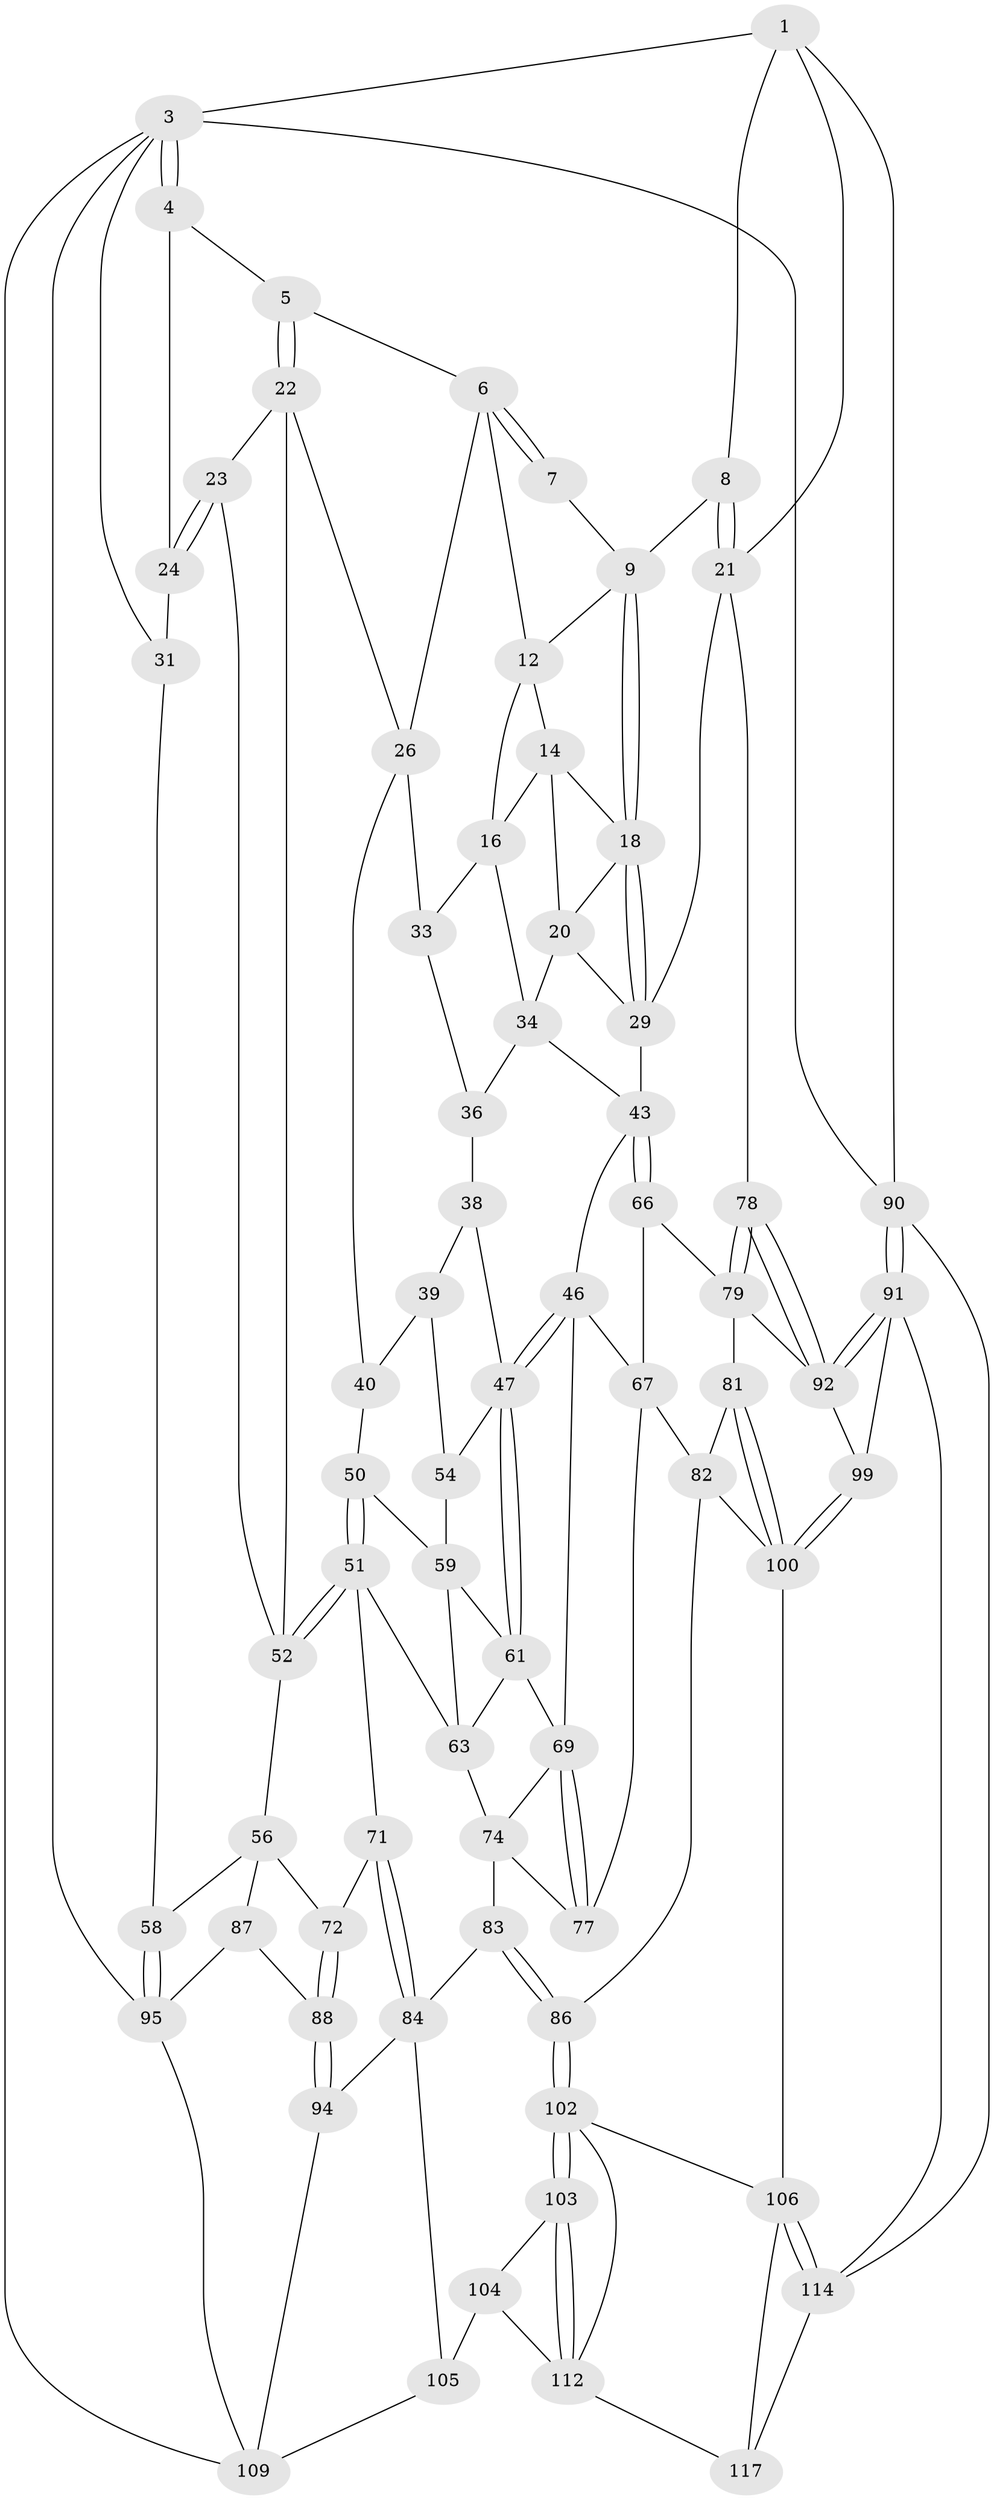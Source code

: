 // Generated by graph-tools (version 1.1) at 2025/52/02/27/25 19:52:43]
// undirected, 70 vertices, 153 edges
graph export_dot {
graph [start="1"]
  node [color=gray90,style=filled];
  1 [pos="+0.8373992050161065+0",super="+2"];
  3 [pos="+0+0",super="+97"];
  4 [pos="+0+0"];
  5 [pos="+0.23844221781525488+0"];
  6 [pos="+0.3920554871775995+0",super="+11"];
  7 [pos="+0.8184495380675315+0"];
  8 [pos="+0.9469561964842645+0.08822498106211547"];
  9 [pos="+0.9132545521751246+0.12796359107200608",super="+10"];
  12 [pos="+0.6554301953963292+0.05546096303822518",super="+13"];
  14 [pos="+0.7807002164455947+0.016014314649283247",super="+15"];
  16 [pos="+0.7027012123429475+0.1419209914136577",super="+17"];
  18 [pos="+0.9096495032764605+0.13293312408628352",super="+19"];
  20 [pos="+0.8003806087724024+0.14216490403717214",super="+30"];
  21 [pos="+1+0",super="+41"];
  22 [pos="+0.2065582296172178+0.08482860454155838",super="+28"];
  23 [pos="+0.1458685154125153+0.2295910955009961"];
  24 [pos="+0.13489861799149516+0.22490959675203342",super="+25"];
  26 [pos="+0.4383259167963604+0",super="+27"];
  29 [pos="+0.9078821417041192+0.1698654501846492",super="+42"];
  31 [pos="+0+0.2166429616129554",super="+32"];
  33 [pos="+0.5568440693616946+0.11561573393938906"];
  34 [pos="+0.7533016305626874+0.2535403720309755",super="+35"];
  36 [pos="+0.6669205717858754+0.2236742136804384",super="+37"];
  38 [pos="+0.5372239051903918+0.25022859512339574",super="+45"];
  39 [pos="+0.46157810973459684+0.24159671277182312",super="+53"];
  40 [pos="+0.45594614840922243+0.237616968546707",super="+49"];
  43 [pos="+0.8739897941526144+0.3864887171949119",super="+44"];
  46 [pos="+0.6603592192557544+0.3890921258267015",super="+68"];
  47 [pos="+0.5956876396325073+0.38517525437792505",super="+48"];
  50 [pos="+0.3697779720600189+0.36623813078354867"];
  51 [pos="+0.27508313658516936+0.3596321769365854",super="+64"];
  52 [pos="+0.2606518216548251+0.3431716820229813",super="+55"];
  54 [pos="+0.4715709623164719+0.3410710290455435"];
  56 [pos="+0.1484869273929552+0.3563518116224513",super="+57"];
  58 [pos="+0+0.43718722217009537"];
  59 [pos="+0.4653419048270069+0.4157242610322675",super="+60"];
  61 [pos="+0.5818293817933956+0.4096967116342734",super="+62"];
  63 [pos="+0.43920350195988717+0.5240968689987721",super="+65"];
  66 [pos="+0.8457350084762231+0.45705120164304563"];
  67 [pos="+0.7766663949648337+0.47620867137306955",super="+76"];
  69 [pos="+0.6863177969142896+0.5554298435571168",super="+70"];
  71 [pos="+0.2620922194634911+0.548270713473971"];
  72 [pos="+0.16530488562800652+0.5714523838549059",super="+73"];
  74 [pos="+0.5954972336036594+0.5603715226695919",super="+75"];
  77 [pos="+0.686771692918706+0.556909077095441"];
  78 [pos="+1+0.6590368921264982"];
  79 [pos="+0.8897307191004987+0.5882935007693396",super="+80"];
  81 [pos="+0.7391273963608157+0.6117343039848244"];
  82 [pos="+0.7011325329129833+0.5839817676260615",super="+85"];
  83 [pos="+0.4808802833359119+0.6304464202233366"];
  84 [pos="+0.31836734016538326+0.6431791052908417",super="+93"];
  86 [pos="+0.49844545068101115+0.6722855339564087"];
  87 [pos="+0.10048420599041094+0.5477888881479175",super="+89"];
  88 [pos="+0.13736490825896466+0.7100522499943601"];
  90 [pos="+1+1"];
  91 [pos="+1+1",super="+113"];
  92 [pos="+1+0.665880334856058",super="+98"];
  94 [pos="+0.16694305454077144+0.7547400132441046"];
  95 [pos="+0+0.6469175481402942",super="+96"];
  99 [pos="+0.7792415775737814+0.7820616725260217"];
  100 [pos="+0.7619617454185615+0.7760872052401722",super="+101"];
  102 [pos="+0.48981688996652284+0.7498529112557805",super="+108"];
  103 [pos="+0.36552172189334525+0.8261793448073403"];
  104 [pos="+0.3406623195771284+0.8228721667823301",super="+115"];
  105 [pos="+0.24496118085186852+0.7898099382266559",super="+110"];
  106 [pos="+0.6456028177445186+0.8426661600798636",super="+107"];
  109 [pos="+0.15260440195067743+0.7671033461291301",super="+111"];
  112 [pos="+0.45733642310954975+1",super="+116"];
  114 [pos="+0.7842872572242686+0.9979547352746034",super="+118"];
  117 [pos="+0.5672986169124574+1"];
  1 -- 8;
  1 -- 90;
  1 -- 3;
  1 -- 21;
  3 -- 4;
  3 -- 4;
  3 -- 31;
  3 -- 90;
  3 -- 95;
  3 -- 109;
  4 -- 5;
  4 -- 24;
  5 -- 6;
  5 -- 22;
  5 -- 22;
  6 -- 7;
  6 -- 7;
  6 -- 26;
  6 -- 12;
  7 -- 9;
  8 -- 9;
  8 -- 21;
  8 -- 21;
  9 -- 18;
  9 -- 18;
  9 -- 12;
  12 -- 16;
  12 -- 14;
  14 -- 18;
  14 -- 16;
  14 -- 20;
  16 -- 33;
  16 -- 34;
  18 -- 29;
  18 -- 29;
  18 -- 20;
  20 -- 34;
  20 -- 29;
  21 -- 29;
  21 -- 78;
  22 -- 23;
  22 -- 26;
  22 -- 52;
  23 -- 24;
  23 -- 24;
  23 -- 52;
  24 -- 31 [weight=2];
  26 -- 33;
  26 -- 40;
  29 -- 43;
  31 -- 58;
  33 -- 36;
  34 -- 43;
  34 -- 36;
  36 -- 38 [weight=2];
  38 -- 39;
  38 -- 47;
  39 -- 40 [weight=2];
  39 -- 54;
  40 -- 50;
  43 -- 66;
  43 -- 66;
  43 -- 46;
  46 -- 47;
  46 -- 47;
  46 -- 67;
  46 -- 69;
  47 -- 61;
  47 -- 61;
  47 -- 54;
  50 -- 51;
  50 -- 51;
  50 -- 59;
  51 -- 52;
  51 -- 52;
  51 -- 71;
  51 -- 63;
  52 -- 56;
  54 -- 59;
  56 -- 58;
  56 -- 87;
  56 -- 72;
  58 -- 95;
  58 -- 95;
  59 -- 61;
  59 -- 63;
  61 -- 63;
  61 -- 69;
  63 -- 74;
  66 -- 67;
  66 -- 79;
  67 -- 82;
  67 -- 77;
  69 -- 77;
  69 -- 77;
  69 -- 74;
  71 -- 72;
  71 -- 84;
  71 -- 84;
  72 -- 88;
  72 -- 88;
  74 -- 77;
  74 -- 83;
  78 -- 79;
  78 -- 79;
  78 -- 92;
  78 -- 92;
  79 -- 81;
  79 -- 92;
  81 -- 82;
  81 -- 100;
  81 -- 100;
  82 -- 86;
  82 -- 100;
  83 -- 84;
  83 -- 86;
  83 -- 86;
  84 -- 105;
  84 -- 94;
  86 -- 102;
  86 -- 102;
  87 -- 88;
  87 -- 95;
  88 -- 94;
  88 -- 94;
  90 -- 91;
  90 -- 91;
  90 -- 114;
  91 -- 92;
  91 -- 92;
  91 -- 99;
  91 -- 114;
  92 -- 99;
  94 -- 109;
  95 -- 109;
  99 -- 100;
  99 -- 100;
  100 -- 106;
  102 -- 103;
  102 -- 103;
  102 -- 112;
  102 -- 106;
  103 -- 104;
  103 -- 112;
  103 -- 112;
  104 -- 105 [weight=2];
  104 -- 112;
  105 -- 109;
  106 -- 114;
  106 -- 114;
  106 -- 117;
  112 -- 117;
  114 -- 117;
}
